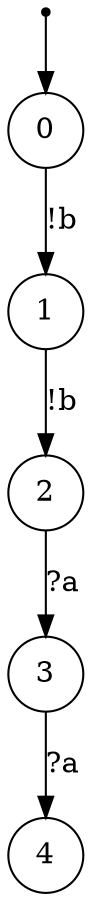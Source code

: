 digraph {
 node [shape=point] ENTRY
 node [shape=circle]
 ENTRY -> 0
0 -> 1 [label="!b"]
1 -> 2 [label="!b"]
2 -> 3 [label="?a"]
3 -> 4 [label="?a"]
}